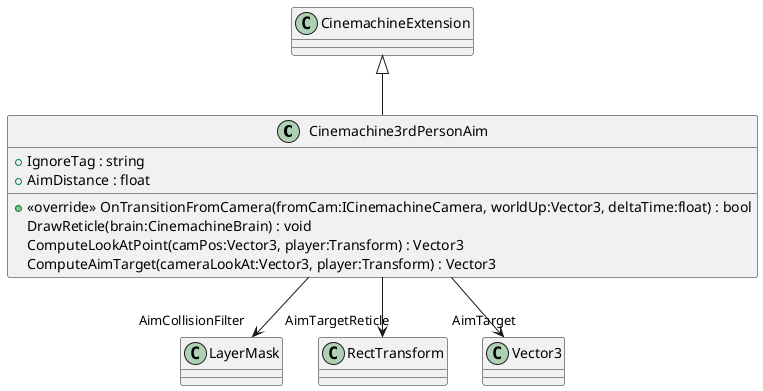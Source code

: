 @startuml
class Cinemachine3rdPersonAim {
    + IgnoreTag : string
    + AimDistance : float
    + <<override>> OnTransitionFromCamera(fromCam:ICinemachineCamera, worldUp:Vector3, deltaTime:float) : bool
    DrawReticle(brain:CinemachineBrain) : void
    ComputeLookAtPoint(camPos:Vector3, player:Transform) : Vector3
    ComputeAimTarget(cameraLookAt:Vector3, player:Transform) : Vector3
}
CinemachineExtension <|-- Cinemachine3rdPersonAim
Cinemachine3rdPersonAim --> "AimCollisionFilter" LayerMask
Cinemachine3rdPersonAim --> "AimTargetReticle" RectTransform
Cinemachine3rdPersonAim --> "AimTarget" Vector3
@enduml
